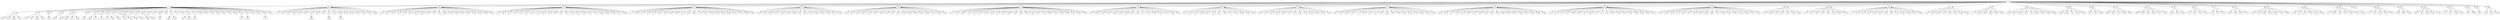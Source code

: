 digraph grafoGilbert_n_500_p_3_BFS_7 {
7;
2;
84;
90;
98;
153;
197;
208;
219;
249;
267;
311;
337;
346;
348;
369;
385;
402;
408;
411;
422;
457;
460;
465;
18;
24;
30;
69;
72;
114;
165;
194;
195;
215;
285;
353;
374;
427;
449;
459;
466;
50;
81;
106;
111;
116;
119;
131;
135;
214;
223;
225;
238;
336;
347;
354;
375;
378;
468;
498;
8;
192;
216;
222;
224;
230;
262;
292;
298;
325;
362;
395;
416;
419;
421;
428;
451;
487;
77;
78;
94;
139;
182;
258;
270;
274;
306;
331;
242;
269;
276;
284;
297;
339;
420;
458;
34;
62;
65;
74;
179;
201;
281;
342;
370;
475;
477;
488;
118;
149;
190;
229;
248;
250;
280;
359;
61;
88;
20;
25;
51;
97;
112;
174;
296;
305;
330;
343;
391;
155;
183;
198;
235;
275;
394;
426;
446;
479;
489;
1;
80;
12;
63;
76;
96;
181;
261;
304;
417;
418;
462;
157;
191;
244;
268;
307;
308;
412;
432;
463;
464;
55;
129;
109;
121;
138;
158;
196;
231;
314;
351;
431;
434;
467;
211;
497;
48;
53;
64;
145;
164;
200;
102;
103;
125;
180;
246;
389;
494;
218;
360;
371;
433;
445;
117;
187;
188;
75;
99;
152;
176;
186;
210;
265;
286;
355;
436;
499;
236;
260;
278;
338;
341;
366;
388;
400;
409;
435;
44;
124;
136;
143;
148;
150;
189;
228;
245;
4;
14;
146;
159;
257;
318;
349;
67;
71;
151;
202;
241;
212;
252;
266;
277;
387;
289;
430;
473;
49;
95;
142;
154;
185;
221;
273;
60;
83;
130;
383;
453;
364;
40;
92;
120;
251;
5;
93;
101;
171;
237;
240;
255;
299;
310;
414;
439;
440;
352;
442;
26;
45;
73;
82;
213;
253;
272;
204;
220;
315;
344;
350;
381;
392;
393;
407;
438;
480;
448;
11;
57;
70;
86;
156;
166;
172;
333;
0;
21;
47;
167;
178;
247;
290;
363;
384;
401;
372;
107;
173;
326;
17;
22;
68;
283;
287;
293;
294;
317;
358;
441;
450;
455;
492;
472;
478;
38;
380;
39;
324;
379;
485;
424;
15;
33;
89;
133;
162;
474;
483;
476;
3;
46;
85;
91;
122;
302;
329;
404;
54;
356;
456;
425;
496;
10;
163;
170;
43;
184;
312;
386;
429;
37;
332;
334;
403;
399;
493;
28;
282;
300;
126;
147;
365;
410;
490;
486;
203;
345;
13;
123;
373;
132;
144;
264;
199;
491;
42;
168;
461;
100;
140;
205;
454;
207;
335;
209;
301;
443;
41;
321;
134;
217;
9;
87;
271;
233;
328;
397;
471;
16;
35;
295;
193;
309;
316;
482;
19;
32;
115;
320;
322;
484;
31;
256;
234;
327;
367;
413;
470;
27;
56;
113;
291;
357;
108;
382;
444;
239;
105;
243;
254;
495;
6;
177;
303;
323;
279;
406;
361;
226;
288;
376;
36;
313;
390;
227;
29;
58;
396;
447;
160;
423;
405;
206;
437;
452;
104;
469;
175;
137;
79;
263;
319;
127;
141;
340;
259;
368;
481;
66;
398;
128;
59;
161;
377;
52;
415;
23;
232;
169;
110;
7 -> 2;
7 -> 84;
7 -> 90;
7 -> 98;
7 -> 153;
7 -> 197;
7 -> 208;
7 -> 219;
7 -> 249;
7 -> 267;
7 -> 311;
7 -> 337;
7 -> 346;
7 -> 348;
7 -> 369;
7 -> 385;
7 -> 402;
7 -> 408;
7 -> 411;
7 -> 422;
7 -> 457;
7 -> 460;
7 -> 465;
7 -> 18;
7 -> 24;
7 -> 30;
7 -> 69;
7 -> 72;
7 -> 114;
7 -> 165;
7 -> 194;
7 -> 195;
7 -> 215;
7 -> 285;
7 -> 353;
7 -> 374;
7 -> 427;
7 -> 449;
7 -> 459;
7 -> 466;
2 -> 50;
2 -> 81;
2 -> 106;
2 -> 111;
2 -> 116;
2 -> 119;
2 -> 131;
2 -> 135;
2 -> 214;
2 -> 223;
2 -> 225;
2 -> 238;
2 -> 336;
2 -> 347;
2 -> 354;
2 -> 375;
2 -> 378;
2 -> 468;
2 -> 498;
2 -> 8;
2 -> 192;
2 -> 216;
2 -> 222;
2 -> 224;
2 -> 230;
2 -> 262;
2 -> 292;
2 -> 298;
2 -> 325;
2 -> 362;
2 -> 395;
2 -> 416;
2 -> 419;
2 -> 421;
2 -> 428;
2 -> 451;
2 -> 487;
84 -> 77;
84 -> 78;
84 -> 94;
84 -> 139;
84 -> 182;
84 -> 258;
84 -> 270;
84 -> 274;
84 -> 306;
84 -> 331;
84 -> 242;
84 -> 269;
84 -> 276;
84 -> 284;
84 -> 297;
84 -> 339;
84 -> 420;
84 -> 458;
90 -> 34;
90 -> 62;
90 -> 65;
90 -> 74;
90 -> 179;
90 -> 201;
90 -> 281;
90 -> 342;
90 -> 370;
90 -> 475;
90 -> 477;
90 -> 488;
90 -> 118;
90 -> 149;
90 -> 190;
90 -> 229;
90 -> 248;
90 -> 250;
90 -> 280;
90 -> 359;
98 -> 61;
98 -> 88;
98 -> 20;
98 -> 25;
98 -> 51;
98 -> 97;
98 -> 112;
98 -> 174;
98 -> 296;
98 -> 305;
98 -> 330;
98 -> 343;
98 -> 391;
98 -> 155;
98 -> 183;
98 -> 198;
98 -> 235;
98 -> 275;
98 -> 394;
98 -> 426;
98 -> 446;
98 -> 479;
98 -> 489;
153 -> 1;
153 -> 80;
153 -> 12;
153 -> 63;
153 -> 76;
153 -> 96;
153 -> 181;
153 -> 261;
153 -> 304;
153 -> 417;
153 -> 418;
153 -> 462;
153 -> 157;
153 -> 191;
153 -> 244;
153 -> 268;
153 -> 307;
153 -> 308;
153 -> 412;
153 -> 432;
153 -> 463;
153 -> 464;
197 -> 55;
197 -> 129;
197 -> 109;
197 -> 121;
197 -> 138;
197 -> 158;
197 -> 196;
197 -> 231;
197 -> 314;
197 -> 351;
197 -> 431;
197 -> 434;
197 -> 467;
197 -> 211;
197 -> 497;
208 -> 48;
208 -> 53;
208 -> 64;
208 -> 145;
208 -> 164;
208 -> 200;
208 -> 102;
208 -> 103;
208 -> 125;
208 -> 180;
208 -> 246;
208 -> 389;
208 -> 494;
208 -> 218;
208 -> 360;
208 -> 371;
208 -> 433;
208 -> 445;
219 -> 117;
219 -> 187;
219 -> 188;
219 -> 75;
219 -> 99;
219 -> 152;
219 -> 176;
219 -> 186;
219 -> 210;
219 -> 265;
219 -> 286;
219 -> 355;
219 -> 436;
219 -> 499;
219 -> 236;
219 -> 260;
219 -> 278;
219 -> 338;
219 -> 341;
219 -> 366;
219 -> 388;
219 -> 400;
219 -> 409;
219 -> 435;
249 -> 44;
249 -> 124;
249 -> 136;
249 -> 143;
249 -> 148;
249 -> 150;
249 -> 189;
249 -> 228;
249 -> 245;
249 -> 4;
249 -> 14;
249 -> 146;
249 -> 159;
249 -> 257;
249 -> 318;
249 -> 349;
267 -> 67;
267 -> 71;
267 -> 151;
267 -> 202;
267 -> 241;
267 -> 212;
267 -> 252;
267 -> 266;
267 -> 277;
267 -> 387;
267 -> 289;
267 -> 430;
267 -> 473;
311 -> 49;
311 -> 95;
311 -> 142;
311 -> 154;
311 -> 185;
311 -> 221;
311 -> 273;
311 -> 60;
311 -> 83;
311 -> 130;
311 -> 383;
311 -> 453;
311 -> 364;
337 -> 40;
337 -> 92;
337 -> 120;
337 -> 251;
337 -> 5;
337 -> 93;
337 -> 101;
337 -> 171;
337 -> 237;
337 -> 240;
337 -> 255;
337 -> 299;
337 -> 310;
337 -> 414;
337 -> 439;
337 -> 440;
337 -> 352;
337 -> 442;
346 -> 26;
346 -> 45;
346 -> 73;
346 -> 82;
346 -> 213;
346 -> 253;
346 -> 272;
346 -> 204;
346 -> 220;
346 -> 315;
346 -> 344;
346 -> 350;
346 -> 381;
346 -> 392;
346 -> 393;
346 -> 407;
346 -> 438;
346 -> 480;
346 -> 448;
348 -> 11;
348 -> 57;
348 -> 70;
348 -> 86;
348 -> 156;
348 -> 166;
348 -> 172;
348 -> 333;
348 -> 0;
348 -> 21;
348 -> 47;
348 -> 167;
348 -> 178;
348 -> 247;
348 -> 290;
348 -> 363;
348 -> 384;
348 -> 401;
348 -> 372;
369 -> 107;
369 -> 173;
369 -> 326;
369 -> 17;
369 -> 22;
369 -> 68;
369 -> 283;
369 -> 287;
369 -> 293;
369 -> 294;
369 -> 317;
369 -> 358;
369 -> 441;
369 -> 450;
369 -> 455;
369 -> 492;
369 -> 472;
369 -> 478;
385 -> 38;
385 -> 380;
385 -> 39;
385 -> 324;
385 -> 379;
385 -> 485;
385 -> 424;
402 -> 15;
402 -> 33;
402 -> 89;
402 -> 133;
402 -> 162;
402 -> 474;
402 -> 483;
402 -> 476;
408 -> 3;
408 -> 46;
408 -> 85;
408 -> 91;
408 -> 122;
408 -> 302;
408 -> 329;
408 -> 404;
408 -> 54;
408 -> 356;
408 -> 456;
408 -> 425;
408 -> 496;
411 -> 10;
411 -> 163;
411 -> 170;
411 -> 43;
411 -> 184;
411 -> 312;
411 -> 386;
411 -> 429;
422 -> 37;
422 -> 332;
422 -> 334;
422 -> 403;
422 -> 399;
422 -> 493;
457 -> 28;
457 -> 282;
457 -> 300;
457 -> 126;
457 -> 147;
457 -> 365;
457 -> 410;
457 -> 490;
457 -> 486;
460 -> 203;
460 -> 345;
460 -> 13;
460 -> 123;
460 -> 373;
465 -> 132;
465 -> 144;
465 -> 264;
18 -> 199;
18 -> 491;
18 -> 42;
18 -> 168;
18 -> 461;
24 -> 100;
24 -> 140;
24 -> 205;
24 -> 454;
24 -> 207;
24 -> 335;
30 -> 209;
30 -> 301;
30 -> 443;
69 -> 41;
69 -> 321;
69 -> 134;
69 -> 217;
72 -> 9;
72 -> 87;
72 -> 271;
114 -> 233;
114 -> 328;
114 -> 397;
114 -> 471;
165 -> 16;
165 -> 35;
165 -> 295;
165 -> 193;
165 -> 309;
165 -> 316;
165 -> 482;
194 -> 19;
194 -> 32;
194 -> 115;
194 -> 320;
194 -> 322;
194 -> 484;
195 -> 31;
195 -> 256;
195 -> 234;
195 -> 327;
195 -> 367;
195 -> 413;
215 -> 470;
285 -> 27;
285 -> 56;
285 -> 113;
285 -> 291;
285 -> 357;
353 -> 108;
353 -> 382;
353 -> 444;
374 -> 239;
374 -> 105;
374 -> 243;
374 -> 254;
374 -> 495;
427 -> 6;
427 -> 177;
427 -> 303;
427 -> 323;
449 -> 279;
449 -> 406;
459 -> 361;
466 -> 226;
466 -> 288;
466 -> 376;
50 -> 36;
50 -> 313;
50 -> 390;
50 -> 227;
81 -> 29;
81 -> 58;
81 -> 396;
81 -> 447;
106 -> 160;
111 -> 423;
116 -> 405;
116 -> 206;
116 -> 437;
116 -> 452;
119 -> 104;
131 -> 469;
131 -> 175;
135 -> 137;
214 -> 79;
214 -> 263;
223 -> 319;
225 -> 127;
225 -> 141;
225 -> 340;
336 -> 259;
354 -> 368;
354 -> 481;
468 -> 66;
8 -> 398;
8 -> 128;
222 -> 59;
222 -> 161;
224 -> 377;
416 -> 52;
419 -> 415;
451 -> 23;
270 -> 232;
331 -> 169;
269 -> 110;
}